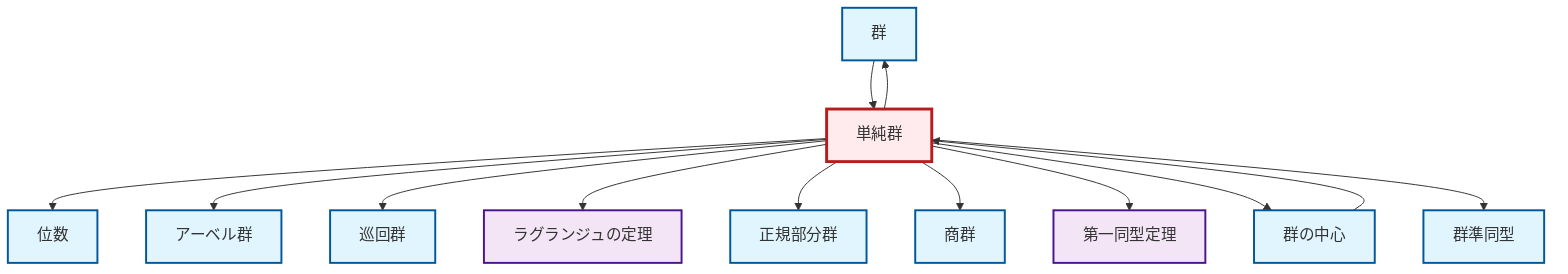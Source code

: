 graph TD
    classDef definition fill:#e1f5fe,stroke:#01579b,stroke-width:2px
    classDef theorem fill:#f3e5f5,stroke:#4a148c,stroke-width:2px
    classDef axiom fill:#fff3e0,stroke:#e65100,stroke-width:2px
    classDef example fill:#e8f5e9,stroke:#1b5e20,stroke-width:2px
    classDef current fill:#ffebee,stroke:#b71c1c,stroke-width:3px
    def-cyclic-group["巡回群"]:::definition
    thm-lagrange["ラグランジュの定理"]:::theorem
    thm-first-isomorphism["第一同型定理"]:::theorem
    def-homomorphism["群準同型"]:::definition
    def-abelian-group["アーベル群"]:::definition
    def-group["群"]:::definition
    def-center-of-group["群の中心"]:::definition
    def-simple-group["単純群"]:::definition
    def-quotient-group["商群"]:::definition
    def-order["位数"]:::definition
    def-normal-subgroup["正規部分群"]:::definition
    def-simple-group --> def-order
    def-simple-group --> def-abelian-group
    def-simple-group --> def-cyclic-group
    def-simple-group --> thm-lagrange
    def-center-of-group --> def-simple-group
    def-simple-group --> def-normal-subgroup
    def-simple-group --> def-quotient-group
    def-group --> def-simple-group
    def-simple-group --> thm-first-isomorphism
    def-simple-group --> def-center-of-group
    def-simple-group --> def-group
    def-simple-group --> def-homomorphism
    class def-simple-group current
